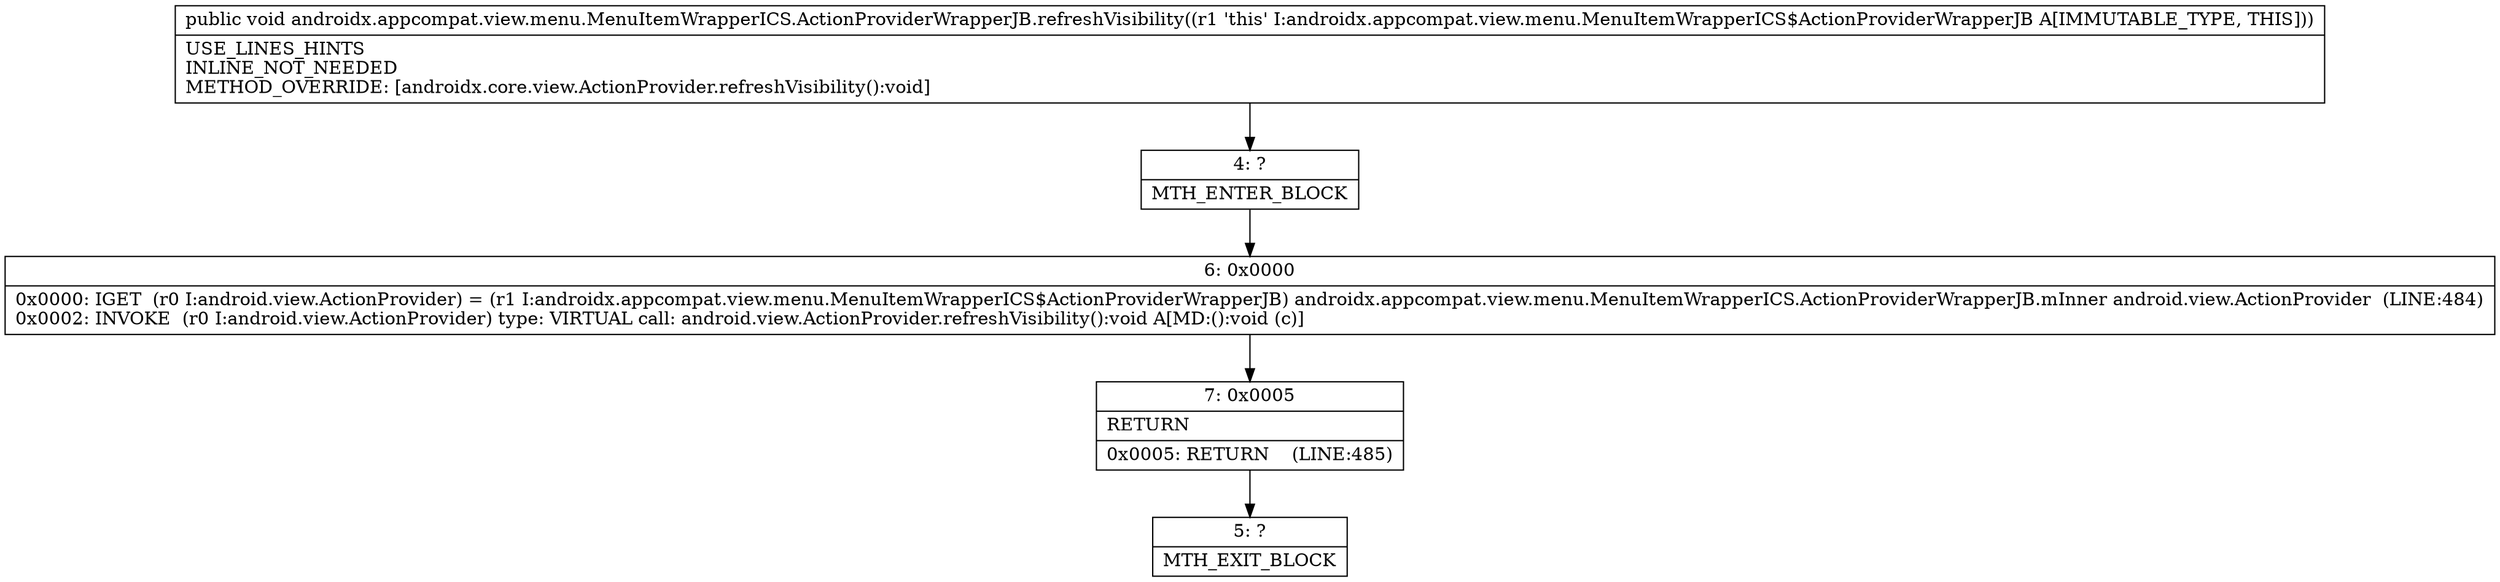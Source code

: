 digraph "CFG forandroidx.appcompat.view.menu.MenuItemWrapperICS.ActionProviderWrapperJB.refreshVisibility()V" {
Node_4 [shape=record,label="{4\:\ ?|MTH_ENTER_BLOCK\l}"];
Node_6 [shape=record,label="{6\:\ 0x0000|0x0000: IGET  (r0 I:android.view.ActionProvider) = (r1 I:androidx.appcompat.view.menu.MenuItemWrapperICS$ActionProviderWrapperJB) androidx.appcompat.view.menu.MenuItemWrapperICS.ActionProviderWrapperJB.mInner android.view.ActionProvider  (LINE:484)\l0x0002: INVOKE  (r0 I:android.view.ActionProvider) type: VIRTUAL call: android.view.ActionProvider.refreshVisibility():void A[MD:():void (c)]\l}"];
Node_7 [shape=record,label="{7\:\ 0x0005|RETURN\l|0x0005: RETURN    (LINE:485)\l}"];
Node_5 [shape=record,label="{5\:\ ?|MTH_EXIT_BLOCK\l}"];
MethodNode[shape=record,label="{public void androidx.appcompat.view.menu.MenuItemWrapperICS.ActionProviderWrapperJB.refreshVisibility((r1 'this' I:androidx.appcompat.view.menu.MenuItemWrapperICS$ActionProviderWrapperJB A[IMMUTABLE_TYPE, THIS]))  | USE_LINES_HINTS\lINLINE_NOT_NEEDED\lMETHOD_OVERRIDE: [androidx.core.view.ActionProvider.refreshVisibility():void]\l}"];
MethodNode -> Node_4;Node_4 -> Node_6;
Node_6 -> Node_7;
Node_7 -> Node_5;
}

